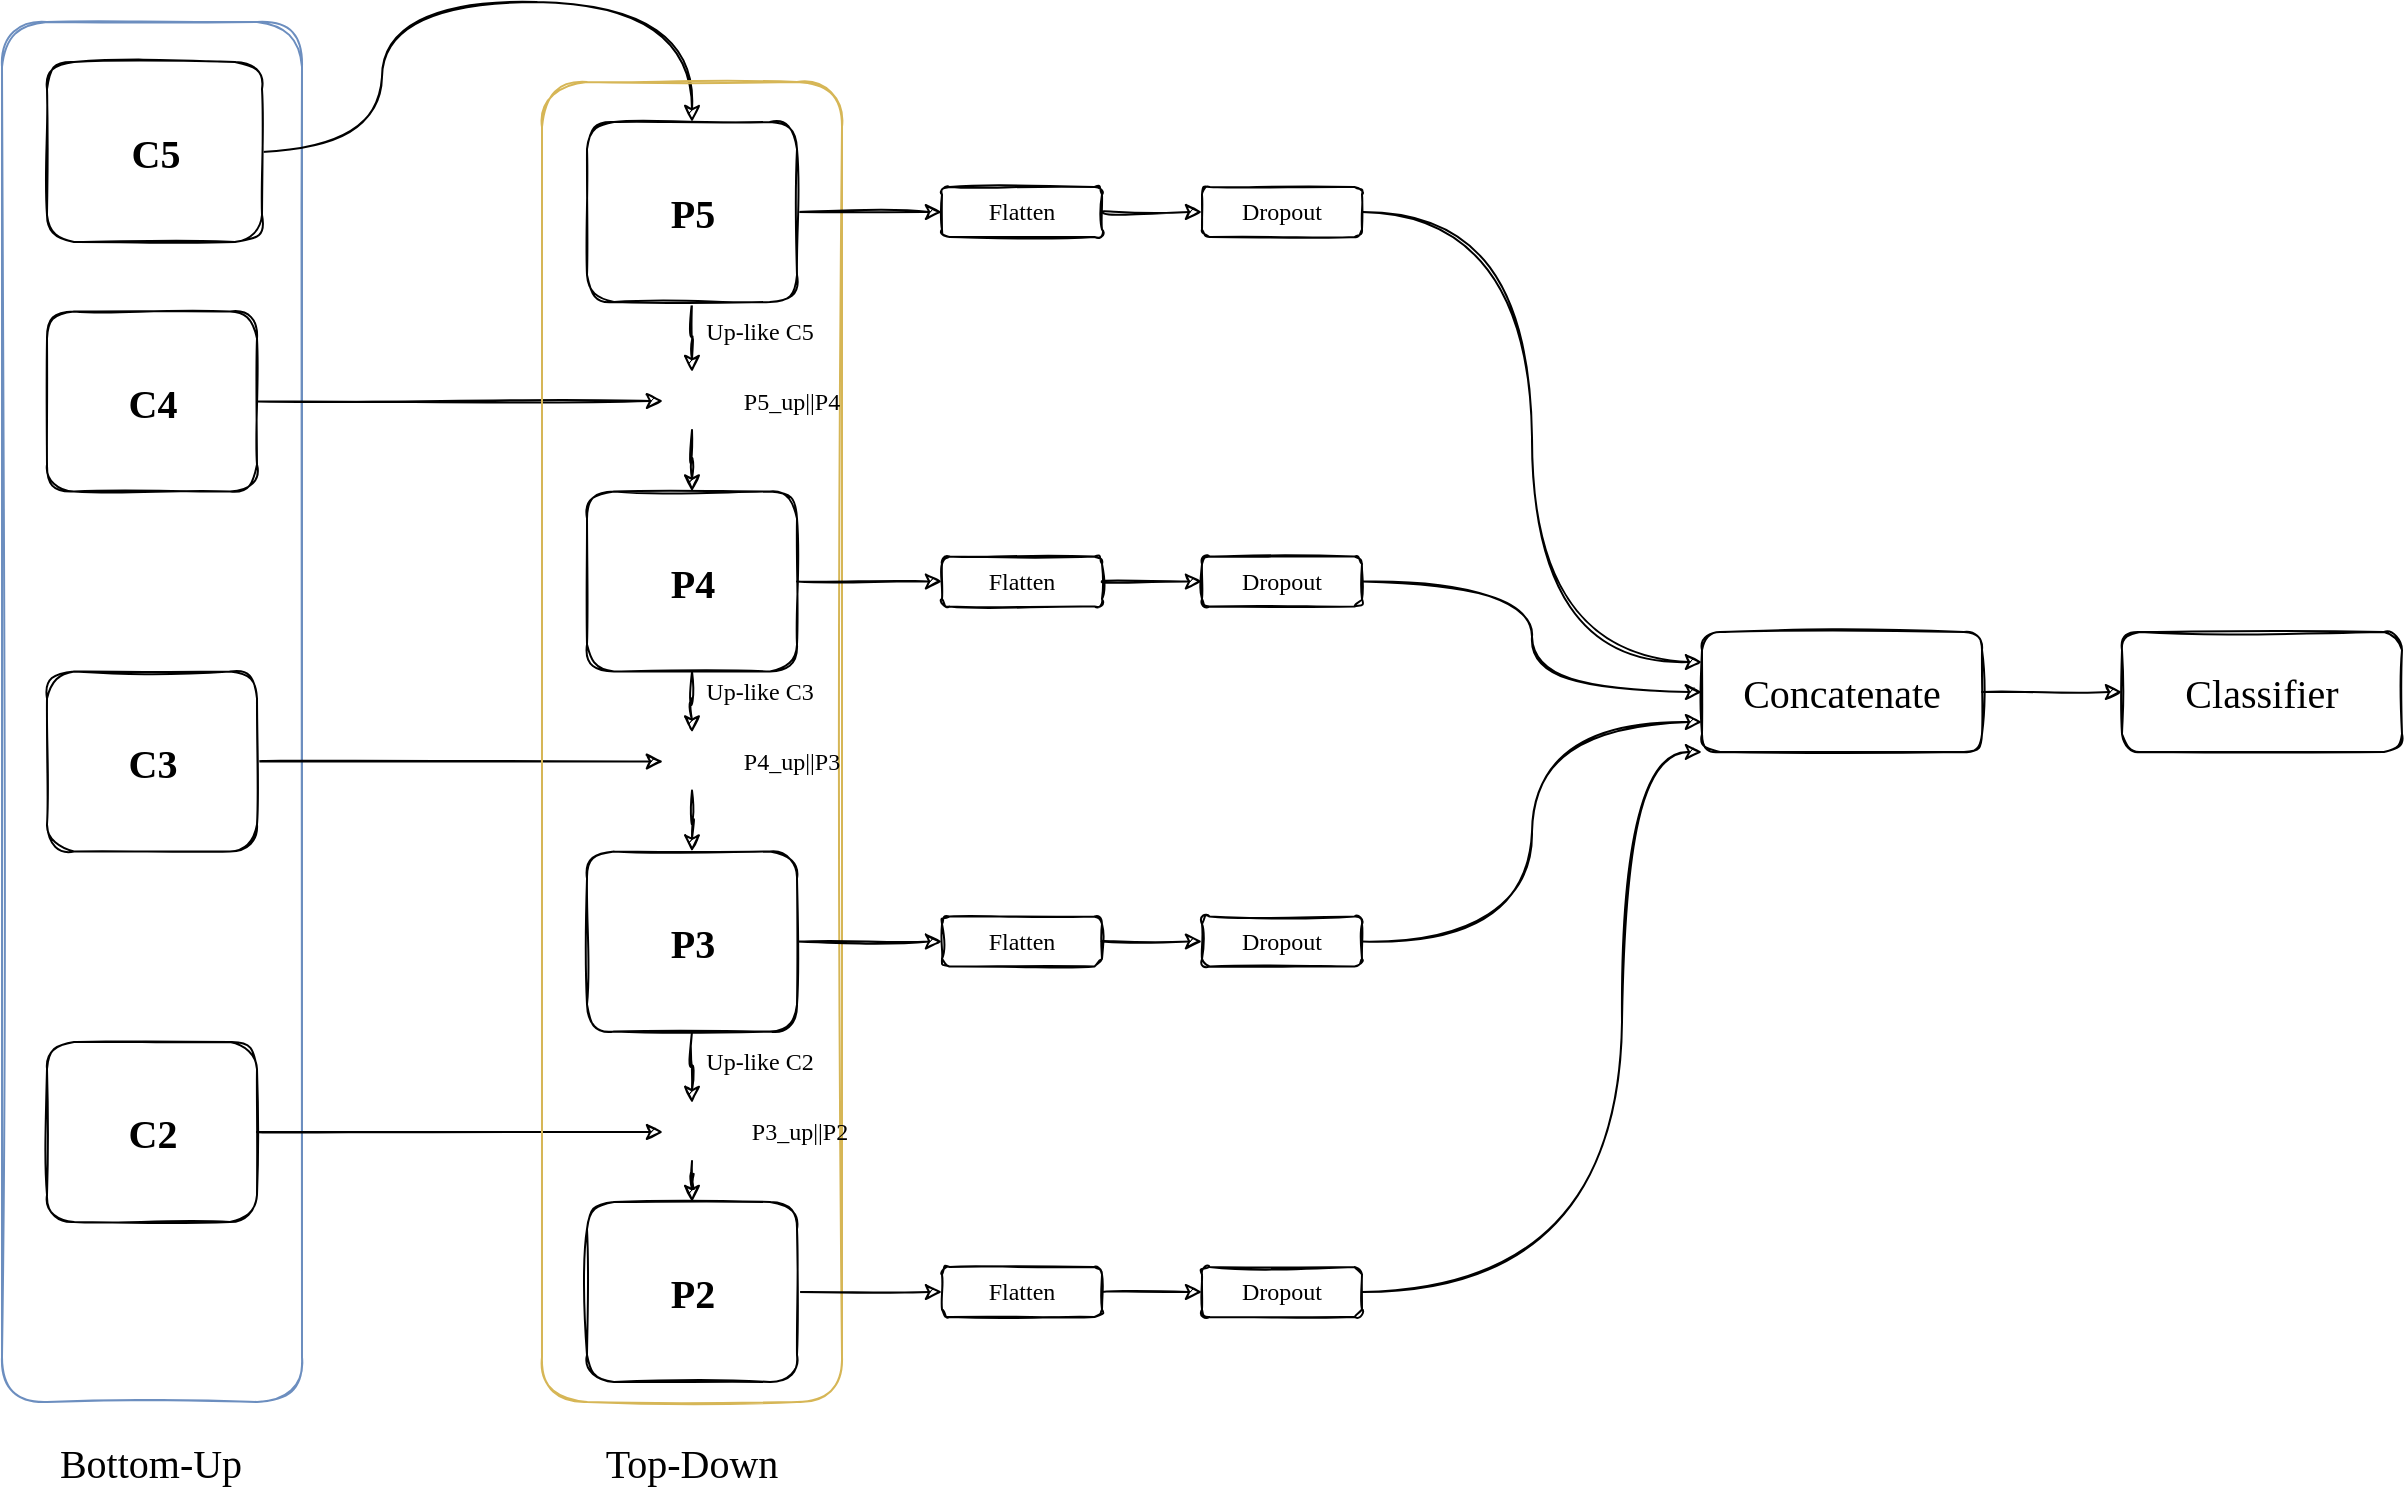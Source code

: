 <mxfile version="13.10.0" type="device"><diagram id="C5RBs43oDa-KdzZeNtuy" name="Page-1"><mxGraphModel dx="1892" dy="1182" grid="1" gridSize="10" guides="1" tooltips="1" connect="1" arrows="1" fold="1" page="1" pageScale="1" pageWidth="827" pageHeight="1169" math="0" shadow="0"><root><mxCell id="WIyWlLk6GJQsqaUBKTNV-0"/><mxCell id="WIyWlLk6GJQsqaUBKTNV-1" parent="WIyWlLk6GJQsqaUBKTNV-0"/><mxCell id="OIIYNdvsGjTIrYbi3Kyz-0" value="" style="whiteSpace=wrap;html=1;strokeColor=#6c8ebf;fillColor=none;sketch=1;rounded=1;" vertex="1" parent="WIyWlLk6GJQsqaUBKTNV-1"><mxGeometry x="50" y="90" width="150" height="690" as="geometry"/></mxCell><mxCell id="OIIYNdvsGjTIrYbi3Kyz-14" style="edgeStyle=orthogonalEdgeStyle;orthogonalLoop=1;jettySize=auto;html=1;entryX=0.5;entryY=0;entryDx=0;entryDy=0;exitX=1;exitY=0.5;exitDx=0;exitDy=0;sketch=1;curved=1;" edge="1" parent="WIyWlLk6GJQsqaUBKTNV-1" source="OIIYNdvsGjTIrYbi3Kyz-1" target="OIIYNdvsGjTIrYbi3Kyz-10"><mxGeometry relative="1" as="geometry"><Array as="points"><mxPoint x="240" y="155"/><mxPoint x="240" y="80"/><mxPoint x="395" y="80"/></Array></mxGeometry></mxCell><mxCell id="OIIYNdvsGjTIrYbi3Kyz-1" value="&lt;b&gt;&lt;font style=&quot;font-size: 20px&quot; face=&quot;Comic Sans MS&quot;&gt;C5&lt;/font&gt;&lt;/b&gt;" style="whiteSpace=wrap;html=1;sketch=1;rounded=1;" vertex="1" parent="WIyWlLk6GJQsqaUBKTNV-1"><mxGeometry x="72.5" y="110" width="107.5" height="90" as="geometry"/></mxCell><mxCell id="OIIYNdvsGjTIrYbi3Kyz-18" style="edgeStyle=orthogonalEdgeStyle;orthogonalLoop=1;jettySize=auto;html=1;entryX=0;entryY=0.5;entryDx=0;entryDy=0;sketch=1;curved=1;" edge="1" parent="WIyWlLk6GJQsqaUBKTNV-1" source="OIIYNdvsGjTIrYbi3Kyz-2" target="OIIYNdvsGjTIrYbi3Kyz-16"><mxGeometry relative="1" as="geometry"/></mxCell><mxCell id="OIIYNdvsGjTIrYbi3Kyz-2" value="&lt;b&gt;&lt;font style=&quot;font-size: 20px&quot; face=&quot;Comic Sans MS&quot;&gt;C4&lt;/font&gt;&lt;/b&gt;" style="whiteSpace=wrap;html=1;sketch=1;rounded=1;" vertex="1" parent="WIyWlLk6GJQsqaUBKTNV-1"><mxGeometry x="72.5" y="234.75" width="105" height="90" as="geometry"/></mxCell><mxCell id="OIIYNdvsGjTIrYbi3Kyz-20" style="edgeStyle=orthogonalEdgeStyle;orthogonalLoop=1;jettySize=auto;html=1;entryX=0;entryY=0.5;entryDx=0;entryDy=0;sketch=1;curved=1;" edge="1" parent="WIyWlLk6GJQsqaUBKTNV-1" source="OIIYNdvsGjTIrYbi3Kyz-3" target="OIIYNdvsGjTIrYbi3Kyz-19"><mxGeometry relative="1" as="geometry"/></mxCell><mxCell id="OIIYNdvsGjTIrYbi3Kyz-3" value="&lt;b&gt;&lt;font style=&quot;font-size: 20px&quot; face=&quot;Comic Sans MS&quot;&gt;C3&lt;/font&gt;&lt;/b&gt;" style="whiteSpace=wrap;html=1;sketch=1;rounded=1;" vertex="1" parent="WIyWlLk6GJQsqaUBKTNV-1"><mxGeometry x="72.5" y="414.75" width="105" height="90" as="geometry"/></mxCell><mxCell id="OIIYNdvsGjTIrYbi3Kyz-23" style="edgeStyle=orthogonalEdgeStyle;orthogonalLoop=1;jettySize=auto;html=1;entryX=0;entryY=0.5;entryDx=0;entryDy=0;sketch=1;curved=1;" edge="1" parent="WIyWlLk6GJQsqaUBKTNV-1" source="OIIYNdvsGjTIrYbi3Kyz-4" target="OIIYNdvsGjTIrYbi3Kyz-22"><mxGeometry relative="1" as="geometry"/></mxCell><mxCell id="OIIYNdvsGjTIrYbi3Kyz-4" value="&lt;b&gt;&lt;font style=&quot;font-size: 20px&quot; face=&quot;Comic Sans MS&quot;&gt;C2&lt;/font&gt;&lt;/b&gt;" style="whiteSpace=wrap;html=1;sketch=1;rounded=1;" vertex="1" parent="WIyWlLk6GJQsqaUBKTNV-1"><mxGeometry x="72.5" y="600" width="105" height="90" as="geometry"/></mxCell><mxCell id="OIIYNdvsGjTIrYbi3Kyz-5" value="&lt;font style=&quot;font-size: 20px&quot; face=&quot;Comic Sans MS&quot;&gt;Bottom-Up&amp;nbsp;&lt;/font&gt;" style="text;html=1;strokeColor=none;fillColor=none;align=center;verticalAlign=middle;whiteSpace=wrap;sketch=1;rounded=1;" vertex="1" parent="WIyWlLk6GJQsqaUBKTNV-1"><mxGeometry x="57.5" y="800" width="137.5" height="20" as="geometry"/></mxCell><mxCell id="OIIYNdvsGjTIrYbi3Kyz-6" value="" style="whiteSpace=wrap;html=1;strokeColor=#d6b656;fillColor=none;sketch=1;rounded=1;" vertex="1" parent="WIyWlLk6GJQsqaUBKTNV-1"><mxGeometry x="320" y="120" width="150" height="660" as="geometry"/></mxCell><mxCell id="OIIYNdvsGjTIrYbi3Kyz-8" value="&lt;font style=&quot;font-size: 20px&quot; face=&quot;Comic Sans MS&quot;&gt;Top-Down&lt;/font&gt;" style="text;html=1;strokeColor=none;fillColor=none;align=center;verticalAlign=middle;whiteSpace=wrap;sketch=1;rounded=1;" vertex="1" parent="WIyWlLk6GJQsqaUBKTNV-1"><mxGeometry x="326.25" y="800" width="137.5" height="20" as="geometry"/></mxCell><mxCell id="OIIYNdvsGjTIrYbi3Kyz-17" style="edgeStyle=orthogonalEdgeStyle;orthogonalLoop=1;jettySize=auto;html=1;entryX=0.5;entryY=0;entryDx=0;entryDy=0;sketch=1;curved=1;" edge="1" parent="WIyWlLk6GJQsqaUBKTNV-1" source="OIIYNdvsGjTIrYbi3Kyz-10" target="OIIYNdvsGjTIrYbi3Kyz-16"><mxGeometry relative="1" as="geometry"/></mxCell><mxCell id="OIIYNdvsGjTIrYbi3Kyz-37" style="edgeStyle=orthogonalEdgeStyle;curved=1;rounded=0;sketch=1;orthogonalLoop=1;jettySize=auto;html=1;" edge="1" parent="WIyWlLk6GJQsqaUBKTNV-1" source="OIIYNdvsGjTIrYbi3Kyz-10"><mxGeometry relative="1" as="geometry"><mxPoint x="520.0" y="185" as="targetPoint"/></mxGeometry></mxCell><mxCell id="OIIYNdvsGjTIrYbi3Kyz-10" value="&lt;b&gt;&lt;font style=&quot;font-size: 20px&quot; face=&quot;Comic Sans MS&quot;&gt;P5&lt;/font&gt;&lt;/b&gt;" style="whiteSpace=wrap;html=1;sketch=1;rounded=1;" vertex="1" parent="WIyWlLk6GJQsqaUBKTNV-1"><mxGeometry x="342.5" y="140" width="105" height="90" as="geometry"/></mxCell><mxCell id="OIIYNdvsGjTIrYbi3Kyz-21" style="edgeStyle=orthogonalEdgeStyle;orthogonalLoop=1;jettySize=auto;html=1;entryX=0.5;entryY=0;entryDx=0;entryDy=0;sketch=1;curved=1;" edge="1" parent="WIyWlLk6GJQsqaUBKTNV-1" source="OIIYNdvsGjTIrYbi3Kyz-11" target="OIIYNdvsGjTIrYbi3Kyz-19"><mxGeometry relative="1" as="geometry"/></mxCell><mxCell id="OIIYNdvsGjTIrYbi3Kyz-38" style="edgeStyle=orthogonalEdgeStyle;curved=1;rounded=0;sketch=1;orthogonalLoop=1;jettySize=auto;html=1;" edge="1" parent="WIyWlLk6GJQsqaUBKTNV-1" source="OIIYNdvsGjTIrYbi3Kyz-11"><mxGeometry relative="1" as="geometry"><mxPoint x="520.0" y="369.75" as="targetPoint"/></mxGeometry></mxCell><mxCell id="OIIYNdvsGjTIrYbi3Kyz-11" value="&lt;b&gt;&lt;font style=&quot;font-size: 20px&quot; face=&quot;Comic Sans MS&quot;&gt;P4&lt;/font&gt;&lt;/b&gt;" style="whiteSpace=wrap;html=1;sketch=1;rounded=1;" vertex="1" parent="WIyWlLk6GJQsqaUBKTNV-1"><mxGeometry x="342.5" y="324.75" width="105" height="90" as="geometry"/></mxCell><mxCell id="OIIYNdvsGjTIrYbi3Kyz-24" style="edgeStyle=orthogonalEdgeStyle;orthogonalLoop=1;jettySize=auto;html=1;sketch=1;curved=1;" edge="1" parent="WIyWlLk6GJQsqaUBKTNV-1" source="OIIYNdvsGjTIrYbi3Kyz-12" target="OIIYNdvsGjTIrYbi3Kyz-22"><mxGeometry relative="1" as="geometry"/></mxCell><mxCell id="OIIYNdvsGjTIrYbi3Kyz-39" style="edgeStyle=orthogonalEdgeStyle;curved=1;rounded=0;sketch=1;orthogonalLoop=1;jettySize=auto;html=1;" edge="1" parent="WIyWlLk6GJQsqaUBKTNV-1" source="OIIYNdvsGjTIrYbi3Kyz-12"><mxGeometry relative="1" as="geometry"><mxPoint x="520.0" y="549.75" as="targetPoint"/></mxGeometry></mxCell><mxCell id="OIIYNdvsGjTIrYbi3Kyz-12" value="&lt;b&gt;&lt;font style=&quot;font-size: 20px&quot; face=&quot;Comic Sans MS&quot;&gt;P3&lt;/font&gt;&lt;/b&gt;" style="whiteSpace=wrap;html=1;sketch=1;rounded=1;" vertex="1" parent="WIyWlLk6GJQsqaUBKTNV-1"><mxGeometry x="342.5" y="504.75" width="105" height="90" as="geometry"/></mxCell><mxCell id="OIIYNdvsGjTIrYbi3Kyz-40" style="edgeStyle=orthogonalEdgeStyle;curved=1;rounded=0;sketch=1;orthogonalLoop=1;jettySize=auto;html=1;" edge="1" parent="WIyWlLk6GJQsqaUBKTNV-1" source="OIIYNdvsGjTIrYbi3Kyz-13"><mxGeometry relative="1" as="geometry"><mxPoint x="520.0" y="725" as="targetPoint"/></mxGeometry></mxCell><mxCell id="OIIYNdvsGjTIrYbi3Kyz-13" value="&lt;b&gt;&lt;font style=&quot;font-size: 20px&quot; face=&quot;Comic Sans MS&quot;&gt;P2&lt;/font&gt;&lt;/b&gt;" style="whiteSpace=wrap;html=1;sketch=1;rounded=1;" vertex="1" parent="WIyWlLk6GJQsqaUBKTNV-1"><mxGeometry x="342.5" y="680" width="105" height="90" as="geometry"/></mxCell><mxCell id="OIIYNdvsGjTIrYbi3Kyz-26" style="edgeStyle=orthogonalEdgeStyle;orthogonalLoop=1;jettySize=auto;html=1;sketch=1;curved=1;" edge="1" parent="WIyWlLk6GJQsqaUBKTNV-1" source="OIIYNdvsGjTIrYbi3Kyz-16" target="OIIYNdvsGjTIrYbi3Kyz-11"><mxGeometry relative="1" as="geometry"/></mxCell><mxCell id="OIIYNdvsGjTIrYbi3Kyz-16" value="" style="shape=image;html=1;verticalAlign=top;verticalLabelPosition=bottom;labelBackgroundColor=#ffffff;imageAspect=0;aspect=fixed;image=https://cdn0.iconfinder.com/data/icons/essentials-9/128/__Plus-128.png;fillColor=none;sketch=1;rounded=1;" vertex="1" parent="WIyWlLk6GJQsqaUBKTNV-1"><mxGeometry x="380.5" y="265" width="29" height="29" as="geometry"/></mxCell><mxCell id="OIIYNdvsGjTIrYbi3Kyz-25" style="edgeStyle=orthogonalEdgeStyle;orthogonalLoop=1;jettySize=auto;html=1;sketch=1;curved=1;" edge="1" parent="WIyWlLk6GJQsqaUBKTNV-1" source="OIIYNdvsGjTIrYbi3Kyz-19" target="OIIYNdvsGjTIrYbi3Kyz-12"><mxGeometry relative="1" as="geometry"/></mxCell><mxCell id="OIIYNdvsGjTIrYbi3Kyz-19" value="" style="shape=image;html=1;verticalAlign=top;verticalLabelPosition=bottom;labelBackgroundColor=#ffffff;imageAspect=0;aspect=fixed;image=https://cdn0.iconfinder.com/data/icons/essentials-9/128/__Plus-128.png;fillColor=none;sketch=1;rounded=1;" vertex="1" parent="WIyWlLk6GJQsqaUBKTNV-1"><mxGeometry x="380.5" y="445.25" width="29" height="29" as="geometry"/></mxCell><mxCell id="OIIYNdvsGjTIrYbi3Kyz-27" style="edgeStyle=orthogonalEdgeStyle;orthogonalLoop=1;jettySize=auto;html=1;sketch=1;curved=1;" edge="1" parent="WIyWlLk6GJQsqaUBKTNV-1" source="OIIYNdvsGjTIrYbi3Kyz-22" target="OIIYNdvsGjTIrYbi3Kyz-13"><mxGeometry relative="1" as="geometry"/></mxCell><mxCell id="OIIYNdvsGjTIrYbi3Kyz-22" value="" style="shape=image;html=1;verticalAlign=top;verticalLabelPosition=bottom;labelBackgroundColor=#ffffff;imageAspect=0;aspect=fixed;image=https://cdn0.iconfinder.com/data/icons/essentials-9/128/__Plus-128.png;fillColor=none;sketch=1;rounded=1;" vertex="1" parent="WIyWlLk6GJQsqaUBKTNV-1"><mxGeometry x="380.5" y="630.5" width="29" height="29" as="geometry"/></mxCell><mxCell id="OIIYNdvsGjTIrYbi3Kyz-31" value="&lt;font face=&quot;Comic Sans MS&quot;&gt;P5_up||P4&lt;br&gt;&lt;/font&gt;" style="text;html=1;strokeColor=none;fillColor=none;align=center;verticalAlign=middle;whiteSpace=wrap;rounded=0;sketch=1;" vertex="1" parent="WIyWlLk6GJQsqaUBKTNV-1"><mxGeometry x="409.5" y="259.5" width="70" height="40.5" as="geometry"/></mxCell><mxCell id="OIIYNdvsGjTIrYbi3Kyz-32" value="&lt;font face=&quot;Comic Sans MS&quot;&gt;P4_up||P3&lt;br&gt;&lt;/font&gt;" style="text;html=1;strokeColor=none;fillColor=none;align=center;verticalAlign=middle;whiteSpace=wrap;rounded=0;sketch=1;" vertex="1" parent="WIyWlLk6GJQsqaUBKTNV-1"><mxGeometry x="409.5" y="439.5" width="70" height="40.5" as="geometry"/></mxCell><mxCell id="OIIYNdvsGjTIrYbi3Kyz-33" value="&lt;font face=&quot;Comic Sans MS&quot;&gt;P3_up||P2&lt;br&gt;&lt;/font&gt;" style="text;html=1;strokeColor=none;fillColor=none;align=center;verticalAlign=middle;whiteSpace=wrap;rounded=0;sketch=1;" vertex="1" parent="WIyWlLk6GJQsqaUBKTNV-1"><mxGeometry x="414" y="624.75" width="70" height="40.5" as="geometry"/></mxCell><mxCell id="OIIYNdvsGjTIrYbi3Kyz-34" value="&lt;font face=&quot;Comic Sans MS&quot;&gt;Up-like C5&lt;br&gt;&lt;/font&gt;" style="text;html=1;strokeColor=none;fillColor=none;align=center;verticalAlign=middle;whiteSpace=wrap;rounded=0;sketch=1;" vertex="1" parent="WIyWlLk6GJQsqaUBKTNV-1"><mxGeometry x="393.75" y="224.5" width="70" height="40.5" as="geometry"/></mxCell><mxCell id="OIIYNdvsGjTIrYbi3Kyz-35" value="&lt;font face=&quot;Comic Sans MS&quot;&gt;Up-like C3&lt;br&gt;&lt;/font&gt;" style="text;html=1;strokeColor=none;fillColor=none;align=center;verticalAlign=middle;whiteSpace=wrap;rounded=0;sketch=1;" vertex="1" parent="WIyWlLk6GJQsqaUBKTNV-1"><mxGeometry x="393.75" y="404.75" width="70" height="40.5" as="geometry"/></mxCell><mxCell id="OIIYNdvsGjTIrYbi3Kyz-36" value="&lt;font face=&quot;Comic Sans MS&quot;&gt;Up-like C2&lt;br&gt;&lt;/font&gt;" style="text;html=1;strokeColor=none;fillColor=none;align=center;verticalAlign=middle;whiteSpace=wrap;rounded=0;sketch=1;" vertex="1" parent="WIyWlLk6GJQsqaUBKTNV-1"><mxGeometry x="393.75" y="590" width="70" height="40.5" as="geometry"/></mxCell><mxCell id="OIIYNdvsGjTIrYbi3Kyz-46" style="edgeStyle=orthogonalEdgeStyle;curved=1;rounded=0;sketch=1;orthogonalLoop=1;jettySize=auto;html=1;entryX=0;entryY=0.5;entryDx=0;entryDy=0;" edge="1" parent="WIyWlLk6GJQsqaUBKTNV-1" source="OIIYNdvsGjTIrYbi3Kyz-41" target="OIIYNdvsGjTIrYbi3Kyz-45"><mxGeometry relative="1" as="geometry"/></mxCell><mxCell id="OIIYNdvsGjTIrYbi3Kyz-41" value="&lt;font face=&quot;Comic Sans MS&quot;&gt;Flatten&lt;br&gt;&lt;/font&gt;" style="rounded=1;whiteSpace=wrap;html=1;sketch=1;fillColor=none;" vertex="1" parent="WIyWlLk6GJQsqaUBKTNV-1"><mxGeometry x="520" y="172.5" width="80" height="25" as="geometry"/></mxCell><mxCell id="OIIYNdvsGjTIrYbi3Kyz-48" style="edgeStyle=orthogonalEdgeStyle;curved=1;rounded=0;sketch=1;orthogonalLoop=1;jettySize=auto;html=1;entryX=0;entryY=0.5;entryDx=0;entryDy=0;" edge="1" parent="WIyWlLk6GJQsqaUBKTNV-1" source="OIIYNdvsGjTIrYbi3Kyz-42" target="OIIYNdvsGjTIrYbi3Kyz-47"><mxGeometry relative="1" as="geometry"/></mxCell><mxCell id="OIIYNdvsGjTIrYbi3Kyz-42" value="&lt;font face=&quot;Comic Sans MS&quot;&gt;Flatten&lt;br&gt;&lt;/font&gt;" style="rounded=1;whiteSpace=wrap;html=1;sketch=1;fillColor=none;" vertex="1" parent="WIyWlLk6GJQsqaUBKTNV-1"><mxGeometry x="520" y="357.25" width="80" height="25" as="geometry"/></mxCell><mxCell id="OIIYNdvsGjTIrYbi3Kyz-50" style="edgeStyle=orthogonalEdgeStyle;curved=1;rounded=0;sketch=1;orthogonalLoop=1;jettySize=auto;html=1;entryX=0;entryY=0.5;entryDx=0;entryDy=0;" edge="1" parent="WIyWlLk6GJQsqaUBKTNV-1" source="OIIYNdvsGjTIrYbi3Kyz-43" target="OIIYNdvsGjTIrYbi3Kyz-49"><mxGeometry relative="1" as="geometry"/></mxCell><mxCell id="OIIYNdvsGjTIrYbi3Kyz-43" value="&lt;font face=&quot;Comic Sans MS&quot;&gt;Flatten&lt;br&gt;&lt;/font&gt;" style="rounded=1;whiteSpace=wrap;html=1;sketch=1;fillColor=none;" vertex="1" parent="WIyWlLk6GJQsqaUBKTNV-1"><mxGeometry x="520" y="537.25" width="80" height="25" as="geometry"/></mxCell><mxCell id="OIIYNdvsGjTIrYbi3Kyz-52" style="edgeStyle=orthogonalEdgeStyle;curved=1;rounded=0;sketch=1;orthogonalLoop=1;jettySize=auto;html=1;entryX=0;entryY=0.5;entryDx=0;entryDy=0;" edge="1" parent="WIyWlLk6GJQsqaUBKTNV-1" source="OIIYNdvsGjTIrYbi3Kyz-44" target="OIIYNdvsGjTIrYbi3Kyz-51"><mxGeometry relative="1" as="geometry"/></mxCell><mxCell id="OIIYNdvsGjTIrYbi3Kyz-44" value="&lt;font face=&quot;Comic Sans MS&quot;&gt;Flatten&lt;br&gt;&lt;/font&gt;" style="rounded=1;whiteSpace=wrap;html=1;sketch=1;fillColor=none;" vertex="1" parent="WIyWlLk6GJQsqaUBKTNV-1"><mxGeometry x="520" y="712.5" width="80" height="25" as="geometry"/></mxCell><mxCell id="OIIYNdvsGjTIrYbi3Kyz-180" style="edgeStyle=orthogonalEdgeStyle;curved=1;rounded=0;sketch=1;orthogonalLoop=1;jettySize=auto;html=1;entryX=0;entryY=0.25;entryDx=0;entryDy=0;" edge="1" parent="WIyWlLk6GJQsqaUBKTNV-1" source="OIIYNdvsGjTIrYbi3Kyz-45" target="OIIYNdvsGjTIrYbi3Kyz-181"><mxGeometry relative="1" as="geometry"><mxPoint x="840" y="380" as="targetPoint"/></mxGeometry></mxCell><mxCell id="OIIYNdvsGjTIrYbi3Kyz-45" value="&lt;font face=&quot;Comic Sans MS&quot;&gt;Dropout&lt;br&gt;&lt;/font&gt;" style="rounded=1;whiteSpace=wrap;html=1;sketch=1;fillColor=none;" vertex="1" parent="WIyWlLk6GJQsqaUBKTNV-1"><mxGeometry x="650" y="172.5" width="80" height="25" as="geometry"/></mxCell><mxCell id="OIIYNdvsGjTIrYbi3Kyz-182" style="edgeStyle=orthogonalEdgeStyle;curved=1;rounded=0;sketch=1;orthogonalLoop=1;jettySize=auto;html=1;entryX=0;entryY=0.5;entryDx=0;entryDy=0;" edge="1" parent="WIyWlLk6GJQsqaUBKTNV-1" source="OIIYNdvsGjTIrYbi3Kyz-47" target="OIIYNdvsGjTIrYbi3Kyz-181"><mxGeometry relative="1" as="geometry"/></mxCell><mxCell id="OIIYNdvsGjTIrYbi3Kyz-47" value="&lt;font face=&quot;Comic Sans MS&quot;&gt;Dropout&lt;br&gt;&lt;/font&gt;" style="rounded=1;whiteSpace=wrap;html=1;sketch=1;fillColor=none;" vertex="1" parent="WIyWlLk6GJQsqaUBKTNV-1"><mxGeometry x="650" y="357.25" width="80" height="25" as="geometry"/></mxCell><mxCell id="OIIYNdvsGjTIrYbi3Kyz-183" style="edgeStyle=orthogonalEdgeStyle;curved=1;rounded=0;sketch=1;orthogonalLoop=1;jettySize=auto;html=1;entryX=0;entryY=0.75;entryDx=0;entryDy=0;" edge="1" parent="WIyWlLk6GJQsqaUBKTNV-1" source="OIIYNdvsGjTIrYbi3Kyz-49" target="OIIYNdvsGjTIrYbi3Kyz-181"><mxGeometry relative="1" as="geometry"/></mxCell><mxCell id="OIIYNdvsGjTIrYbi3Kyz-49" value="&lt;font face=&quot;Comic Sans MS&quot;&gt;Dropout&lt;br&gt;&lt;/font&gt;" style="rounded=1;whiteSpace=wrap;html=1;sketch=1;fillColor=none;" vertex="1" parent="WIyWlLk6GJQsqaUBKTNV-1"><mxGeometry x="650" y="537.25" width="80" height="25" as="geometry"/></mxCell><mxCell id="OIIYNdvsGjTIrYbi3Kyz-185" style="edgeStyle=orthogonalEdgeStyle;curved=1;rounded=0;sketch=1;orthogonalLoop=1;jettySize=auto;html=1;entryX=0;entryY=1;entryDx=0;entryDy=0;" edge="1" parent="WIyWlLk6GJQsqaUBKTNV-1" source="OIIYNdvsGjTIrYbi3Kyz-51" target="OIIYNdvsGjTIrYbi3Kyz-181"><mxGeometry relative="1" as="geometry"><mxPoint x="930" y="570" as="targetPoint"/><Array as="points"><mxPoint x="860" y="725"/><mxPoint x="860" y="455"/></Array></mxGeometry></mxCell><mxCell id="OIIYNdvsGjTIrYbi3Kyz-51" value="&lt;font face=&quot;Comic Sans MS&quot;&gt;Dropout&lt;br&gt;&lt;/font&gt;" style="rounded=1;whiteSpace=wrap;html=1;sketch=1;fillColor=none;" vertex="1" parent="WIyWlLk6GJQsqaUBKTNV-1"><mxGeometry x="650" y="712.5" width="80" height="25" as="geometry"/></mxCell><mxCell id="OIIYNdvsGjTIrYbi3Kyz-187" style="edgeStyle=orthogonalEdgeStyle;curved=1;rounded=0;sketch=1;orthogonalLoop=1;jettySize=auto;html=1;" edge="1" parent="WIyWlLk6GJQsqaUBKTNV-1" source="OIIYNdvsGjTIrYbi3Kyz-181"><mxGeometry relative="1" as="geometry"><mxPoint x="1110" y="425" as="targetPoint"/></mxGeometry></mxCell><mxCell id="OIIYNdvsGjTIrYbi3Kyz-181" value="&lt;font face=&quot;Comic Sans MS&quot; style=&quot;font-size: 20px&quot;&gt;Concatenate&lt;/font&gt;" style="rounded=1;whiteSpace=wrap;html=1;sketch=1;fillColor=none;" vertex="1" parent="WIyWlLk6GJQsqaUBKTNV-1"><mxGeometry x="900" y="395" width="140" height="60" as="geometry"/></mxCell><mxCell id="OIIYNdvsGjTIrYbi3Kyz-188" value="&lt;font face=&quot;Comic Sans MS&quot; style=&quot;font-size: 20px&quot;&gt;Classifier&lt;/font&gt;" style="rounded=1;whiteSpace=wrap;html=1;sketch=1;fillColor=none;" vertex="1" parent="WIyWlLk6GJQsqaUBKTNV-1"><mxGeometry x="1110" y="395" width="140" height="60" as="geometry"/></mxCell></root></mxGraphModel></diagram></mxfile>